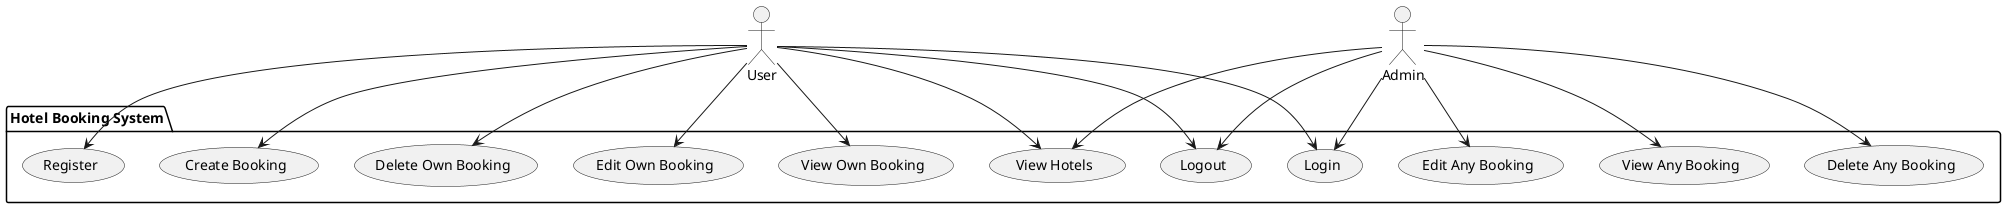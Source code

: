 @startuml
top to bottom direction
actor User
actor Admin

package "Hotel Booking System" {
    
    (Register) as UC_Register
    (Login) as UC_Login
    (Logout) as UC_Logout

    (View Hotels) as UC_ViewHotels

    (Create Booking) as UC_CreateBooking
    (View Own Booking) as UC_ViewOwnBooking
    (Edit Own Booking) as UC_EditOwnBooking
    (Delete Own Booking) as UC_DeleteOwnBooking

    (View Any Booking) as UC_ViewAnyBooking
    (Edit Any Booking) as UC_EditAnyBooking
    (Delete Any Booking) as UC_DeleteAnyBooking

    User --> UC_Register
    User --> UC_Login
    User --> UC_Logout
    User --> UC_ViewHotels
    User --> UC_CreateBooking
    User --> UC_ViewOwnBooking
    User --> UC_EditOwnBooking
    User --> UC_DeleteOwnBooking

    Admin --> UC_Login
    Admin --> UC_Logout
    Admin --> UC_ViewHotels
    Admin --> UC_ViewAnyBooking
    Admin --> UC_EditAnyBooking
    Admin --> UC_DeleteAnyBooking
}
@enduml
